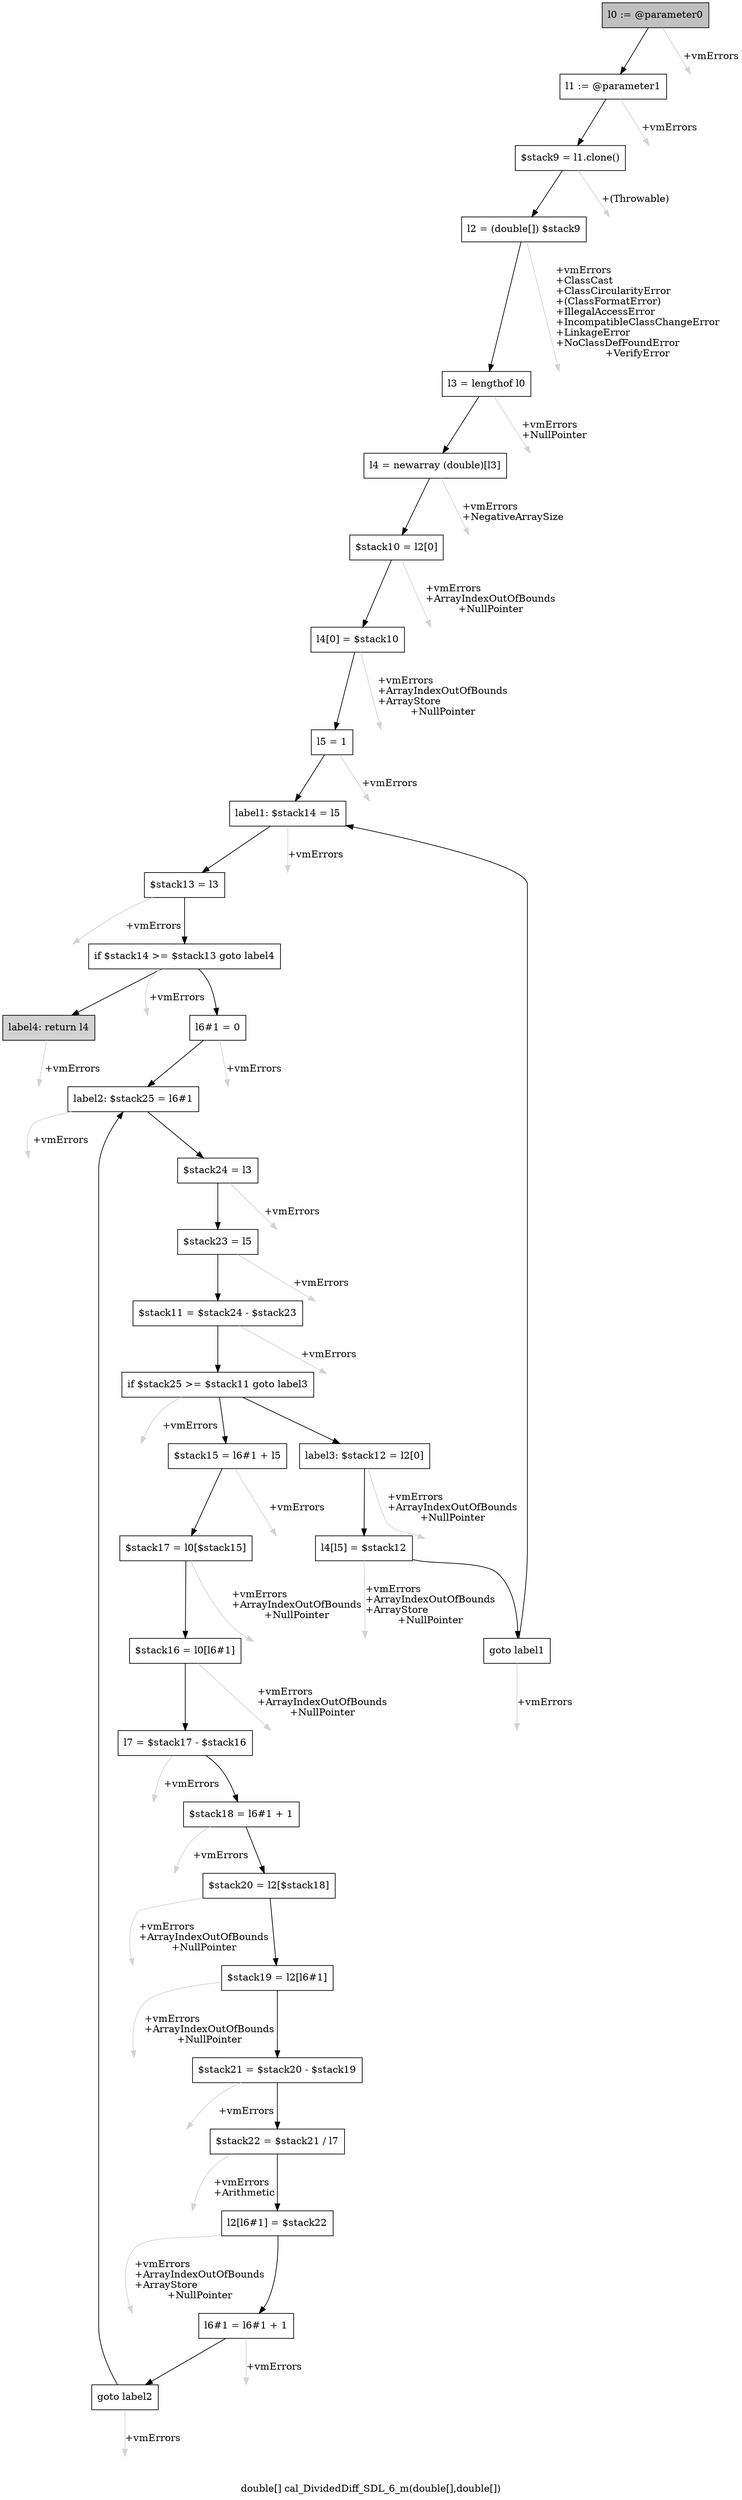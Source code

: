 digraph "double[] cal_DividedDiff_SDL_6_m(double[],double[])" {
    label="double[] cal_DividedDiff_SDL_6_m(double[],double[])";
    node [shape=box];
    "0" [style=filled,fillcolor=gray,label="l0 := @parameter0",];
    "1" [label="l1 := @parameter1",];
    "0"->"1" [color=black,];
    "34" [style=invis,label="Esc",];
    "0"->"34" [color=lightgray,label="\l+vmErrors",];
    "2" [label="$stack9 = l1.clone()",];
    "1"->"2" [color=black,];
    "35" [style=invis,label="Esc",];
    "1"->"35" [color=lightgray,label="\l+vmErrors",];
    "3" [label="l2 = (double[]) $stack9",];
    "2"->"3" [color=black,];
    "36" [style=invis,label="Esc",];
    "2"->"36" [color=lightgray,label="\l+(Throwable)",];
    "4" [label="l3 = lengthof l0",];
    "3"->"4" [color=black,];
    "37" [style=invis,label="Esc",];
    "3"->"37" [color=lightgray,label="\l+vmErrors\l+ClassCast\l+ClassCircularityError\l+(ClassFormatError)\l+IllegalAccessError\l+IncompatibleClassChangeError\l+LinkageError\l+NoClassDefFoundError\l+VerifyError",];
    "5" [label="l4 = newarray (double)[l3]",];
    "4"->"5" [color=black,];
    "38" [style=invis,label="Esc",];
    "4"->"38" [color=lightgray,label="\l+vmErrors\l+NullPointer",];
    "6" [label="$stack10 = l2[0]",];
    "5"->"6" [color=black,];
    "39" [style=invis,label="Esc",];
    "5"->"39" [color=lightgray,label="\l+vmErrors\l+NegativeArraySize",];
    "7" [label="l4[0] = $stack10",];
    "6"->"7" [color=black,];
    "40" [style=invis,label="Esc",];
    "6"->"40" [color=lightgray,label="\l+vmErrors\l+ArrayIndexOutOfBounds\l+NullPointer",];
    "8" [label="l5 = 1",];
    "7"->"8" [color=black,];
    "41" [style=invis,label="Esc",];
    "7"->"41" [color=lightgray,label="\l+vmErrors\l+ArrayIndexOutOfBounds\l+ArrayStore\l+NullPointer",];
    "9" [label="label1: $stack14 = l5",];
    "8"->"9" [color=black,];
    "42" [style=invis,label="Esc",];
    "8"->"42" [color=lightgray,label="\l+vmErrors",];
    "10" [label="$stack13 = l3",];
    "9"->"10" [color=black,];
    "43" [style=invis,label="Esc",];
    "9"->"43" [color=lightgray,label="\l+vmErrors",];
    "11" [label="if $stack14 >= $stack13 goto label4",];
    "10"->"11" [color=black,];
    "44" [style=invis,label="Esc",];
    "10"->"44" [color=lightgray,label="\l+vmErrors",];
    "12" [label="l6#1 = 0",];
    "11"->"12" [color=black,];
    "33" [style=filled,fillcolor=lightgray,label="label4: return l4",];
    "11"->"33" [color=black,];
    "45" [style=invis,label="Esc",];
    "11"->"45" [color=lightgray,label="\l+vmErrors",];
    "13" [label="label2: $stack25 = l6#1",];
    "12"->"13" [color=black,];
    "46" [style=invis,label="Esc",];
    "12"->"46" [color=lightgray,label="\l+vmErrors",];
    "14" [label="$stack24 = l3",];
    "13"->"14" [color=black,];
    "47" [style=invis,label="Esc",];
    "13"->"47" [color=lightgray,label="\l+vmErrors",];
    "15" [label="$stack23 = l5",];
    "14"->"15" [color=black,];
    "48" [style=invis,label="Esc",];
    "14"->"48" [color=lightgray,label="\l+vmErrors",];
    "16" [label="$stack11 = $stack24 - $stack23",];
    "15"->"16" [color=black,];
    "49" [style=invis,label="Esc",];
    "15"->"49" [color=lightgray,label="\l+vmErrors",];
    "17" [label="if $stack25 >= $stack11 goto label3",];
    "16"->"17" [color=black,];
    "50" [style=invis,label="Esc",];
    "16"->"50" [color=lightgray,label="\l+vmErrors",];
    "18" [label="$stack15 = l6#1 + l5",];
    "17"->"18" [color=black,];
    "30" [label="label3: $stack12 = l2[0]",];
    "17"->"30" [color=black,];
    "51" [style=invis,label="Esc",];
    "17"->"51" [color=lightgray,label="\l+vmErrors",];
    "19" [label="$stack17 = l0[$stack15]",];
    "18"->"19" [color=black,];
    "52" [style=invis,label="Esc",];
    "18"->"52" [color=lightgray,label="\l+vmErrors",];
    "20" [label="$stack16 = l0[l6#1]",];
    "19"->"20" [color=black,];
    "53" [style=invis,label="Esc",];
    "19"->"53" [color=lightgray,label="\l+vmErrors\l+ArrayIndexOutOfBounds\l+NullPointer",];
    "21" [label="l7 = $stack17 - $stack16",];
    "20"->"21" [color=black,];
    "54" [style=invis,label="Esc",];
    "20"->"54" [color=lightgray,label="\l+vmErrors\l+ArrayIndexOutOfBounds\l+NullPointer",];
    "22" [label="$stack18 = l6#1 + 1",];
    "21"->"22" [color=black,];
    "55" [style=invis,label="Esc",];
    "21"->"55" [color=lightgray,label="\l+vmErrors",];
    "23" [label="$stack20 = l2[$stack18]",];
    "22"->"23" [color=black,];
    "56" [style=invis,label="Esc",];
    "22"->"56" [color=lightgray,label="\l+vmErrors",];
    "24" [label="$stack19 = l2[l6#1]",];
    "23"->"24" [color=black,];
    "57" [style=invis,label="Esc",];
    "23"->"57" [color=lightgray,label="\l+vmErrors\l+ArrayIndexOutOfBounds\l+NullPointer",];
    "25" [label="$stack21 = $stack20 - $stack19",];
    "24"->"25" [color=black,];
    "58" [style=invis,label="Esc",];
    "24"->"58" [color=lightgray,label="\l+vmErrors\l+ArrayIndexOutOfBounds\l+NullPointer",];
    "26" [label="$stack22 = $stack21 / l7",];
    "25"->"26" [color=black,];
    "59" [style=invis,label="Esc",];
    "25"->"59" [color=lightgray,label="\l+vmErrors",];
    "27" [label="l2[l6#1] = $stack22",];
    "26"->"27" [color=black,];
    "60" [style=invis,label="Esc",];
    "26"->"60" [color=lightgray,label="\l+vmErrors\l+Arithmetic",];
    "28" [label="l6#1 = l6#1 + 1",];
    "27"->"28" [color=black,];
    "61" [style=invis,label="Esc",];
    "27"->"61" [color=lightgray,label="\l+vmErrors\l+ArrayIndexOutOfBounds\l+ArrayStore\l+NullPointer",];
    "29" [label="goto label2",];
    "28"->"29" [color=black,];
    "62" [style=invis,label="Esc",];
    "28"->"62" [color=lightgray,label="\l+vmErrors",];
    "29"->"13" [color=black,];
    "63" [style=invis,label="Esc",];
    "29"->"63" [color=lightgray,label="\l+vmErrors",];
    "31" [label="l4[l5] = $stack12",];
    "30"->"31" [color=black,];
    "64" [style=invis,label="Esc",];
    "30"->"64" [color=lightgray,label="\l+vmErrors\l+ArrayIndexOutOfBounds\l+NullPointer",];
    "32" [label="goto label1",];
    "31"->"32" [color=black,];
    "65" [style=invis,label="Esc",];
    "31"->"65" [color=lightgray,label="\l+vmErrors\l+ArrayIndexOutOfBounds\l+ArrayStore\l+NullPointer",];
    "32"->"9" [color=black,];
    "66" [style=invis,label="Esc",];
    "32"->"66" [color=lightgray,label="\l+vmErrors",];
    "67" [style=invis,label="Esc",];
    "33"->"67" [color=lightgray,label="\l+vmErrors",];
}
